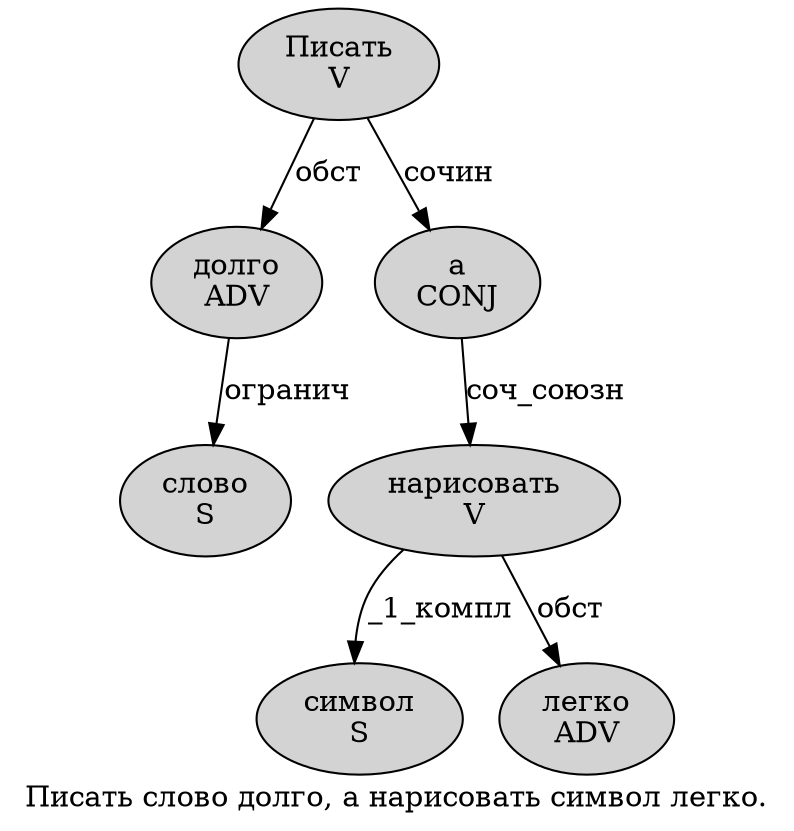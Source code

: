 digraph SENTENCE_262 {
	graph [label="Писать слово долго, а нарисовать символ легко."]
	node [style=filled]
		0 [label="Писать
V" color="" fillcolor=lightgray penwidth=1 shape=ellipse]
		1 [label="слово
S" color="" fillcolor=lightgray penwidth=1 shape=ellipse]
		2 [label="долго
ADV" color="" fillcolor=lightgray penwidth=1 shape=ellipse]
		4 [label="а
CONJ" color="" fillcolor=lightgray penwidth=1 shape=ellipse]
		5 [label="нарисовать
V" color="" fillcolor=lightgray penwidth=1 shape=ellipse]
		6 [label="символ
S" color="" fillcolor=lightgray penwidth=1 shape=ellipse]
		7 [label="легко
ADV" color="" fillcolor=lightgray penwidth=1 shape=ellipse]
			2 -> 1 [label="огранич"]
			0 -> 2 [label="обст"]
			0 -> 4 [label="сочин"]
			5 -> 6 [label="_1_компл"]
			5 -> 7 [label="обст"]
			4 -> 5 [label="соч_союзн"]
}